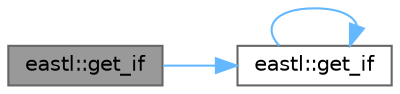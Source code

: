 digraph "eastl::get_if"
{
 // LATEX_PDF_SIZE
  bgcolor="transparent";
  edge [fontname=Helvetica,fontsize=10,labelfontname=Helvetica,labelfontsize=10];
  node [fontname=Helvetica,fontsize=10,shape=box,height=0.2,width=0.4];
  rankdir="LR";
  Node1 [id="Node000001",label="eastl::get_if",height=0.2,width=0.4,color="gray40", fillcolor="grey60", style="filled", fontcolor="black",tooltip=" "];
  Node1 -> Node2 [id="edge1_Node000001_Node000002",color="steelblue1",style="solid",tooltip=" "];
  Node2 [id="Node000002",label="eastl::get_if",height=0.2,width=0.4,color="grey40", fillcolor="white", style="filled",URL="$namespaceeastl.html#a7a1065c57537ee5eea5ac23c89ecc27f",tooltip=" "];
  Node2 -> Node2 [id="edge2_Node000002_Node000002",color="steelblue1",style="solid",tooltip=" "];
}

